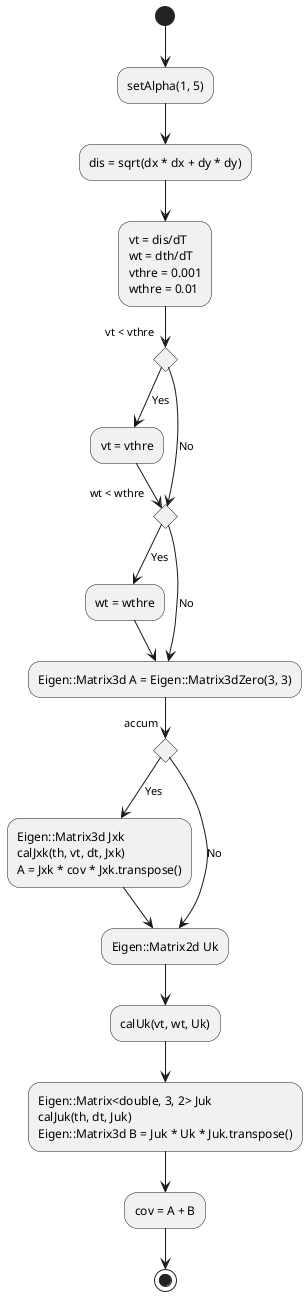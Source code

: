 @startuml

/'
    error covariance per 1 frame
    dT is time for 1 frame
    input1: double th
    input2: double dx
    input3: double dy
    input4: double dth
    input5: double dt
    input6: Eigen::Matrix3d &cov
    input7: bool accum
'/

(*) --> "setAlpha(1, 5)"
--> "dis = sqrt(dx * dx + dy * dy)"
--> "vt = dis/dT
wt = dth/dT
vthre = 0.001
wthre = 0.01"
--> if "vt < vthre" as if_vt then
--> [Yes] "vt = vthre"
--> if "wt < wthre" as if_wt then
else
if_vt --> [No] if_wt
--> [Yes] "wt = wthre"
--> "Eigen::Matrix3d A = Eigen::Matrix3dZero(3, 3)"
else
--> [No] "Eigen::Matrix3d A = Eigen::Matrix3dZero(3, 3)"
--> if "accum" as if_acc then
--> [Yes] "Eigen::Matrix3d Jxk
calJxk(th, vt, dt, Jxk)
A = Jxk * cov * Jxk.transpose()"
--> "Eigen::Matrix2d Uk"
else
--> [No] "Eigen::Matrix2d Uk"
--> "calUk(vt, wt, Uk)"
--> "Eigen::Matrix<double, 3, 2> Juk
calJuk(th, dt, Juk)
Eigen::Matrix3d B = Juk * Uk * Juk.transpose()"
--> "cov = A + B"
--> (*)

@enduml